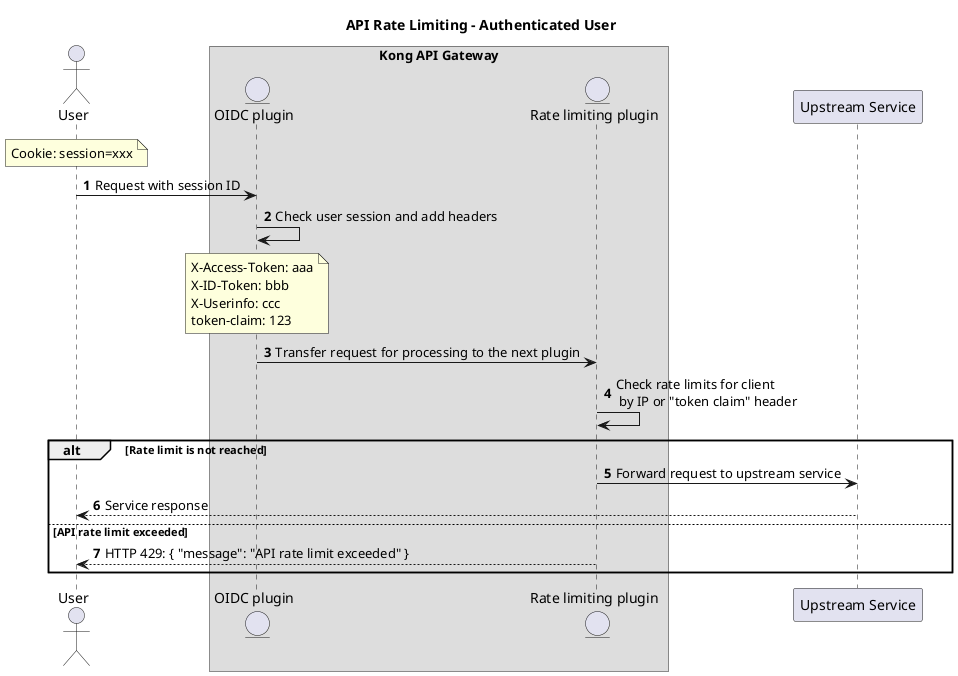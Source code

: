 @startuml
autonumber
skinparam ParticipantPadding 20
title "API Rate Limiting - Authenticated User"

'This is a single line comment

/'
This is a multi-
line comment
'/

actor "User" as User
box "Kong API Gateway"
entity "OIDC plugin" as oidc
entity "Rate limiting plugin" as ratel
end box
participant "Upstream Service" as service

note over User: Cookie: session=xxx
User -> oidc : Request with session ID

oidc -> oidc : Check user session and add headers

note over oidc
X-Access-Token: aaa
X-ID-Token: bbb
X-Userinfo: ccc
token-claim: 123
end note

oidc -> ratel : Transfer request for processing to the next plugin
ratel -> ratel : Check rate limits for client \n by IP or "token claim" header
alt Rate limit is not reached
ratel -> service: Forward request to upstream service
service --> User : Service response
else API rate limit exceeded
ratel --> User: HTTP 429: { "message": "API rate limit exceeded" }
end

@enduml
